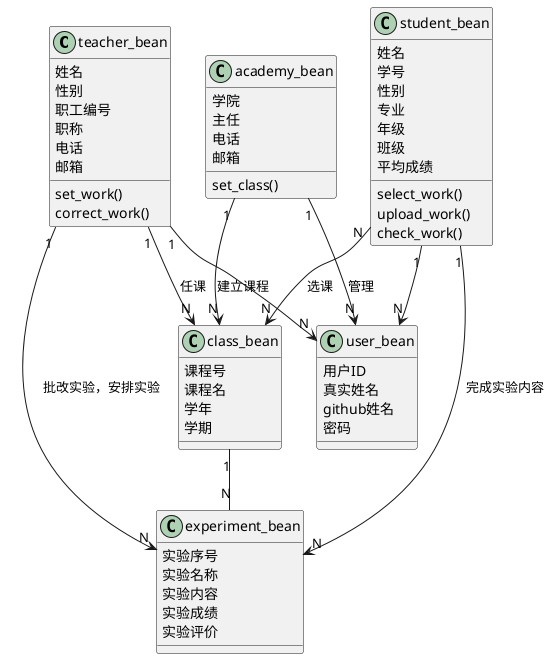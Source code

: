 @startuml

class teacher_bean {
姓名
性别
职工编号
职称
电话
邮箱
{abstract}
set_work()
correct_work()
}

class student_bean{
姓名
学号
性别
专业
年级
班级
平均成绩
{abstract}
select_work()
upload_work()
check_work()
}

class class_bean{
课程号
课程名
学年
学期
}

class experiment_bean{
实验序号
实验名称
实验内容
实验成绩
实验评价
}

class academy_bean{
学院
主任
电话
邮箱
{abstract}
set_class()
}

class user_bean{
用户ID
真实姓名
github姓名
密码
}

student_bean "1" --> "N" experiment_bean :完成实验内容
teacher_bean "1" --> "N" experiment_bean :批改实验，安排实验
student_bean "N" --> "N" class_bean :选课
teacher_bean "1" --> "N" class_bean :任课
class_bean "1" -- "N" experiment_bean
academy_bean "1" --> "N" class_bean :建立课程
academy_bean "1" --> "N" user_bean :管理
teacher_bean "1" --> "N" user_bean
student_bean "1" --> "N" user_bean


@enduml